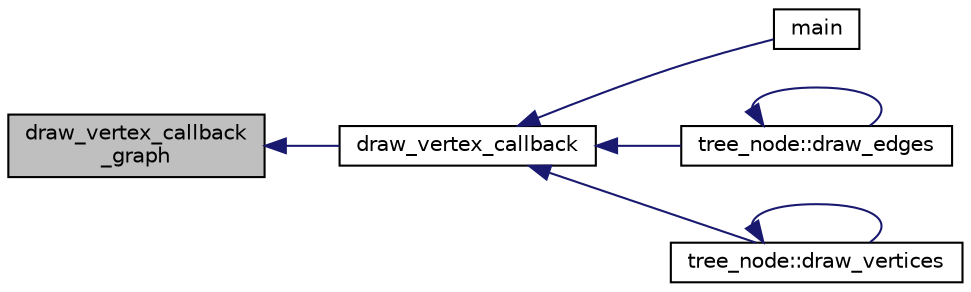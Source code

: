 digraph "draw_vertex_callback_graph"
{
  edge [fontname="Helvetica",fontsize="10",labelfontname="Helvetica",labelfontsize="10"];
  node [fontname="Helvetica",fontsize="10",shape=record];
  rankdir="LR";
  Node145 [label="draw_vertex_callback\l_graph",height=0.2,width=0.4,color="black", fillcolor="grey75", style="filled", fontcolor="black"];
  Node145 -> Node146 [dir="back",color="midnightblue",fontsize="10",style="solid",fontname="Helvetica"];
  Node146 [label="draw_vertex_callback",height=0.2,width=0.4,color="black", fillcolor="white", style="filled",URL="$da/d62/layered__graph__main_8_c.html#a12172e73c4ca6e742bcac2a0f48e3247"];
  Node146 -> Node147 [dir="back",color="midnightblue",fontsize="10",style="solid",fontname="Helvetica"];
  Node147 [label="main",height=0.2,width=0.4,color="black", fillcolor="white", style="filled",URL="$da/d62/layered__graph__main_8_c.html#a217dbf8b442f20279ea00b898af96f52"];
  Node146 -> Node148 [dir="back",color="midnightblue",fontsize="10",style="solid",fontname="Helvetica"];
  Node148 [label="tree_node::draw_edges",height=0.2,width=0.4,color="black", fillcolor="white", style="filled",URL="$df/dbf/classtree__node.html#a7ccbb586fde19d382c05065d80501eca"];
  Node148 -> Node148 [dir="back",color="midnightblue",fontsize="10",style="solid",fontname="Helvetica"];
  Node146 -> Node149 [dir="back",color="midnightblue",fontsize="10",style="solid",fontname="Helvetica"];
  Node149 [label="tree_node::draw_vertices",height=0.2,width=0.4,color="black", fillcolor="white", style="filled",URL="$df/dbf/classtree__node.html#a8eaf9ec1be67f5e8110b8b38fbe8a7ab"];
  Node149 -> Node149 [dir="back",color="midnightblue",fontsize="10",style="solid",fontname="Helvetica"];
}
